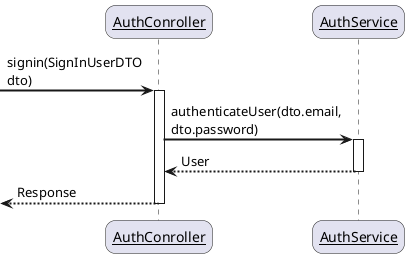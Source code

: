 @startuml Authentication Enforcer

skinparam sequenceArrowThickness 2
skinparam roundcorner 20
skinparam maxmessagesize 130
skinparam sequenceParticipant underline

participant "AuthConroller" as A
participant "AuthService" as B

-> A: signin(SignInUserDTO dto)
activate A

A -> B: authenticateUser(dto.email, dto.password)
activate B

B --> A: User
deactivate B

<-- A: Response
deactivate A

@enduml
